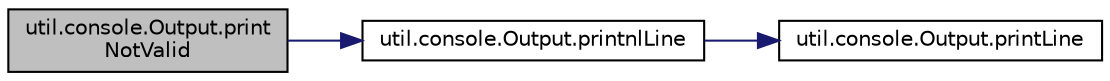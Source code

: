 digraph "util.console.Output.printNotValid"
{
 // LATEX_PDF_SIZE
  bgcolor="transparent";
  edge [fontname="Helvetica",fontsize="10",labelfontname="Helvetica",labelfontsize="10"];
  node [fontname="Helvetica",fontsize="10",shape=record];
  rankdir="LR";
  Node1 [label="util.console.Output.print\lNotValid",height=0.2,width=0.4,color="black", fillcolor="grey75", style="filled", fontcolor="black",tooltip="Stampa la stringa \"input non valido\"."];
  Node1 -> Node2 [color="midnightblue",fontsize="10",style="solid",fontname="Helvetica"];
  Node2 [label="util.console.Output.printnlLine",height=0.2,width=0.4,color="black",URL="$d1/dc6/a00037_a6b1a76d9376eec2fd317f184d9766404.html#a6b1a76d9376eec2fd317f184d9766404",tooltip="Stampa una stringa con lineSeparator() finale."];
  Node2 -> Node3 [color="midnightblue",fontsize="10",style="solid",fontname="Helvetica"];
  Node3 [label="util.console.Output.printLine",height=0.2,width=0.4,color="black",URL="$d1/dc6/a00037_adb03f39db40726eb19d796e37ffee5a8.html#adb03f39db40726eb19d796e37ffee5a8",tooltip="Stampa una stringa senza lineSeparator() finale."];
}

